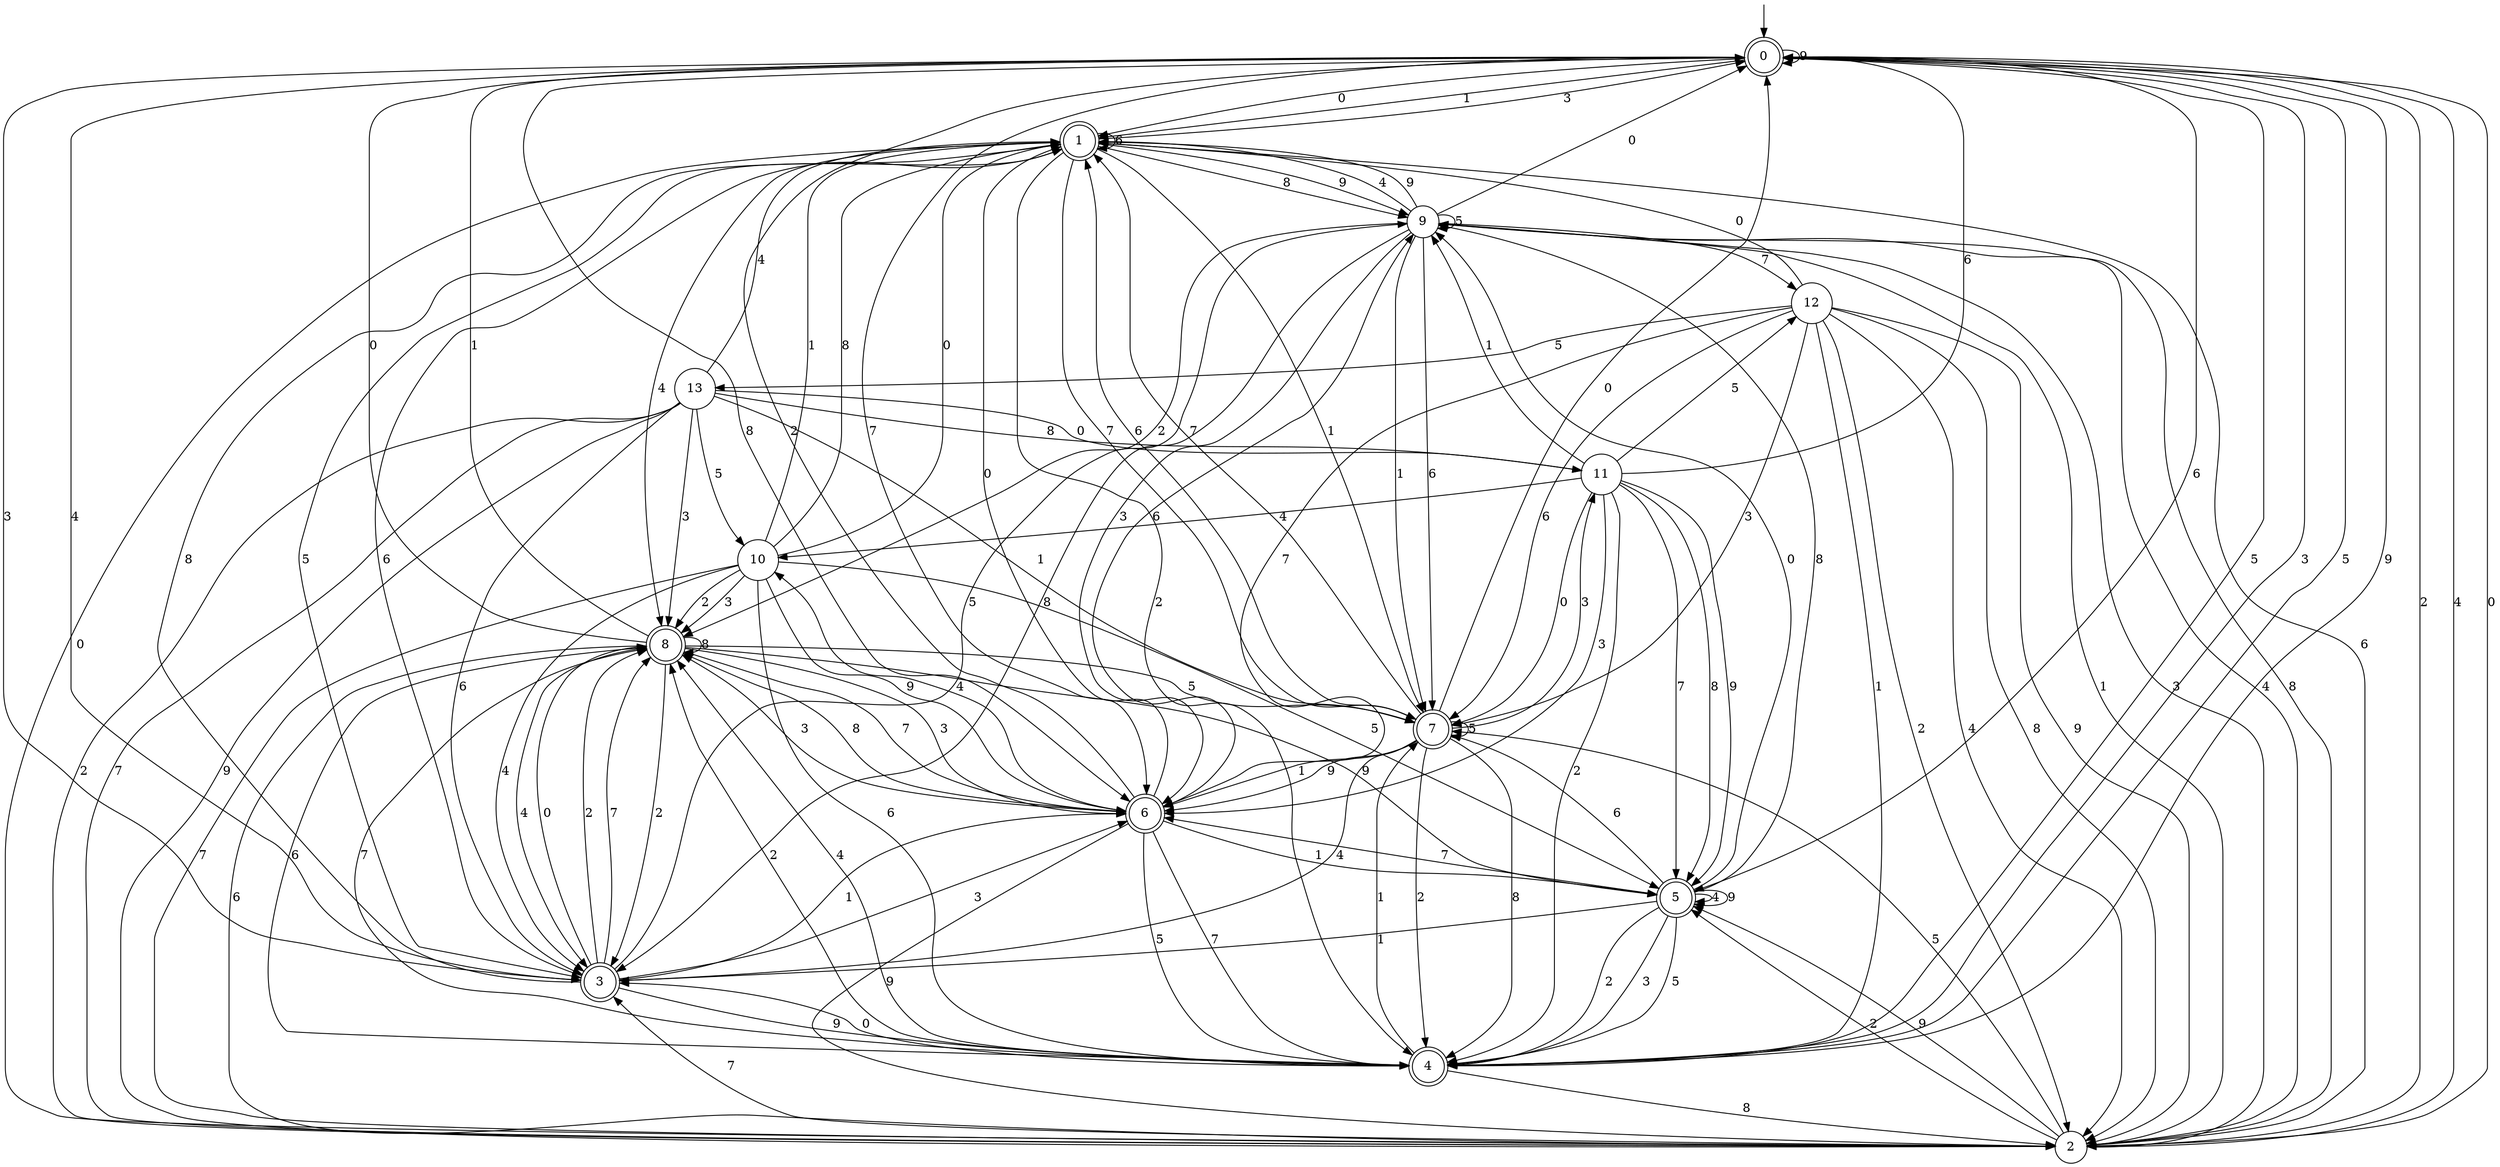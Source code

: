 digraph g {

	s0 [shape="doublecircle" label="0"];
	s1 [shape="doublecircle" label="1"];
	s2 [shape="circle" label="2"];
	s3 [shape="doublecircle" label="3"];
	s4 [shape="doublecircle" label="4"];
	s5 [shape="doublecircle" label="5"];
	s6 [shape="doublecircle" label="6"];
	s7 [shape="doublecircle" label="7"];
	s8 [shape="doublecircle" label="8"];
	s9 [shape="circle" label="9"];
	s10 [shape="circle" label="10"];
	s11 [shape="circle" label="11"];
	s12 [shape="circle" label="12"];
	s13 [shape="circle" label="13"];
	s0 -> s1 [label="0"];
	s0 -> s1 [label="1"];
	s0 -> s2 [label="2"];
	s0 -> s3 [label="3"];
	s0 -> s2 [label="4"];
	s0 -> s4 [label="5"];
	s0 -> s5 [label="6"];
	s0 -> s6 [label="7"];
	s0 -> s6 [label="8"];
	s0 -> s0 [label="9"];
	s1 -> s2 [label="0"];
	s1 -> s7 [label="1"];
	s1 -> s4 [label="2"];
	s1 -> s0 [label="3"];
	s1 -> s8 [label="4"];
	s1 -> s3 [label="5"];
	s1 -> s1 [label="6"];
	s1 -> s7 [label="7"];
	s1 -> s9 [label="8"];
	s1 -> s9 [label="9"];
	s2 -> s0 [label="0"];
	s2 -> s9 [label="1"];
	s2 -> s5 [label="2"];
	s2 -> s9 [label="3"];
	s2 -> s9 [label="4"];
	s2 -> s7 [label="5"];
	s2 -> s1 [label="6"];
	s2 -> s3 [label="7"];
	s2 -> s9 [label="8"];
	s2 -> s5 [label="9"];
	s3 -> s8 [label="0"];
	s3 -> s6 [label="1"];
	s3 -> s8 [label="2"];
	s3 -> s6 [label="3"];
	s3 -> s0 [label="4"];
	s3 -> s9 [label="5"];
	s3 -> s1 [label="6"];
	s3 -> s8 [label="7"];
	s3 -> s1 [label="8"];
	s3 -> s4 [label="9"];
	s4 -> s3 [label="0"];
	s4 -> s7 [label="1"];
	s4 -> s8 [label="2"];
	s4 -> s0 [label="3"];
	s4 -> s8 [label="4"];
	s4 -> s0 [label="5"];
	s4 -> s8 [label="6"];
	s4 -> s8 [label="7"];
	s4 -> s2 [label="8"];
	s4 -> s0 [label="9"];
	s5 -> s9 [label="0"];
	s5 -> s3 [label="1"];
	s5 -> s4 [label="2"];
	s5 -> s4 [label="3"];
	s5 -> s5 [label="4"];
	s5 -> s4 [label="5"];
	s5 -> s7 [label="6"];
	s5 -> s6 [label="7"];
	s5 -> s9 [label="8"];
	s5 -> s5 [label="9"];
	s6 -> s1 [label="0"];
	s6 -> s5 [label="1"];
	s6 -> s0 [label="2"];
	s6 -> s8 [label="3"];
	s6 -> s10 [label="4"];
	s6 -> s4 [label="5"];
	s6 -> s9 [label="6"];
	s6 -> s4 [label="7"];
	s6 -> s8 [label="8"];
	s6 -> s2 [label="9"];
	s7 -> s0 [label="0"];
	s7 -> s6 [label="1"];
	s7 -> s4 [label="2"];
	s7 -> s11 [label="3"];
	s7 -> s3 [label="4"];
	s7 -> s7 [label="5"];
	s7 -> s1 [label="6"];
	s7 -> s1 [label="7"];
	s7 -> s4 [label="8"];
	s7 -> s6 [label="9"];
	s8 -> s0 [label="0"];
	s8 -> s0 [label="1"];
	s8 -> s3 [label="2"];
	s8 -> s6 [label="3"];
	s8 -> s3 [label="4"];
	s8 -> s7 [label="5"];
	s8 -> s2 [label="6"];
	s8 -> s6 [label="7"];
	s8 -> s8 [label="8"];
	s8 -> s5 [label="9"];
	s9 -> s0 [label="0"];
	s9 -> s7 [label="1"];
	s9 -> s8 [label="2"];
	s9 -> s6 [label="3"];
	s9 -> s1 [label="4"];
	s9 -> s9 [label="5"];
	s9 -> s7 [label="6"];
	s9 -> s12 [label="7"];
	s9 -> s3 [label="8"];
	s9 -> s1 [label="9"];
	s10 -> s1 [label="0"];
	s10 -> s1 [label="1"];
	s10 -> s8 [label="2"];
	s10 -> s8 [label="3"];
	s10 -> s3 [label="4"];
	s10 -> s5 [label="5"];
	s10 -> s4 [label="6"];
	s10 -> s2 [label="7"];
	s10 -> s1 [label="8"];
	s10 -> s6 [label="9"];
	s11 -> s7 [label="0"];
	s11 -> s9 [label="1"];
	s11 -> s4 [label="2"];
	s11 -> s6 [label="3"];
	s11 -> s10 [label="4"];
	s11 -> s12 [label="5"];
	s11 -> s0 [label="6"];
	s11 -> s5 [label="7"];
	s11 -> s5 [label="8"];
	s11 -> s5 [label="9"];
	s12 -> s1 [label="0"];
	s12 -> s4 [label="1"];
	s12 -> s2 [label="2"];
	s12 -> s7 [label="3"];
	s12 -> s2 [label="4"];
	s12 -> s13 [label="5"];
	s12 -> s7 [label="6"];
	s12 -> s6 [label="7"];
	s12 -> s2 [label="8"];
	s12 -> s2 [label="9"];
	s13 -> s11 [label="0"];
	s13 -> s7 [label="1"];
	s13 -> s2 [label="2"];
	s13 -> s8 [label="3"];
	s13 -> s1 [label="4"];
	s13 -> s10 [label="5"];
	s13 -> s3 [label="6"];
	s13 -> s2 [label="7"];
	s13 -> s11 [label="8"];
	s13 -> s2 [label="9"];

__start0 [label="" shape="none" width="0" height="0"];
__start0 -> s0;

}
